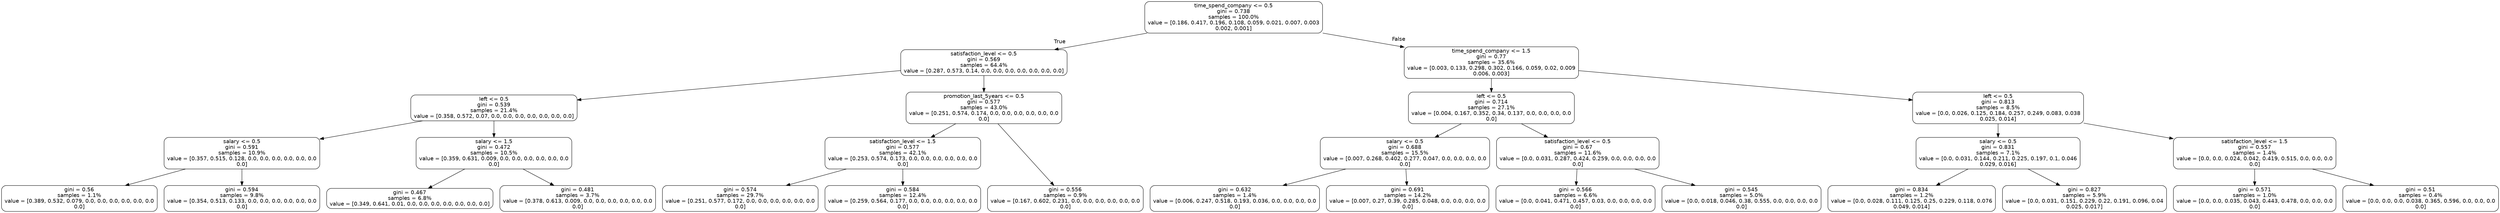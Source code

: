 digraph Tree {
node [shape=box, style="rounded", color="black", fontname=helvetica] ;
graph [ranksep=equally, splines=polyline] ;
edge [fontname=helvetica] ;
0 [label="time_spend_company <= 0.5\ngini = 0.738\nsamples = 100.0%\nvalue = [0.186, 0.417, 0.196, 0.108, 0.059, 0.021, 0.007, 0.003\n0.002, 0.001]"] ;
1 [label="satisfaction_level <= 0.5\ngini = 0.569\nsamples = 64.4%\nvalue = [0.287, 0.573, 0.14, 0.0, 0.0, 0.0, 0.0, 0.0, 0.0, 0.0]"] ;
0 -> 1 [labeldistance=2.5, labelangle=45, headlabel="True"] ;
2 [label="left <= 0.5\ngini = 0.539\nsamples = 21.4%\nvalue = [0.358, 0.572, 0.07, 0.0, 0.0, 0.0, 0.0, 0.0, 0.0, 0.0]"] ;
1 -> 2 ;
3 [label="salary <= 0.5\ngini = 0.591\nsamples = 10.9%\nvalue = [0.357, 0.515, 0.128, 0.0, 0.0, 0.0, 0.0, 0.0, 0.0\n0.0]"] ;
2 -> 3 ;
4 [label="gini = 0.56\nsamples = 1.1%\nvalue = [0.389, 0.532, 0.079, 0.0, 0.0, 0.0, 0.0, 0.0, 0.0\n0.0]"] ;
3 -> 4 ;
5 [label="gini = 0.594\nsamples = 9.8%\nvalue = [0.354, 0.513, 0.133, 0.0, 0.0, 0.0, 0.0, 0.0, 0.0\n0.0]"] ;
3 -> 5 ;
6 [label="salary <= 1.5\ngini = 0.472\nsamples = 10.5%\nvalue = [0.359, 0.631, 0.009, 0.0, 0.0, 0.0, 0.0, 0.0, 0.0\n0.0]"] ;
2 -> 6 ;
7 [label="gini = 0.467\nsamples = 6.8%\nvalue = [0.349, 0.641, 0.01, 0.0, 0.0, 0.0, 0.0, 0.0, 0.0, 0.0]"] ;
6 -> 7 ;
8 [label="gini = 0.481\nsamples = 3.7%\nvalue = [0.378, 0.613, 0.009, 0.0, 0.0, 0.0, 0.0, 0.0, 0.0\n0.0]"] ;
6 -> 8 ;
9 [label="promotion_last_5years <= 0.5\ngini = 0.577\nsamples = 43.0%\nvalue = [0.251, 0.574, 0.174, 0.0, 0.0, 0.0, 0.0, 0.0, 0.0\n0.0]"] ;
1 -> 9 ;
10 [label="satisfaction_level <= 1.5\ngini = 0.577\nsamples = 42.1%\nvalue = [0.253, 0.574, 0.173, 0.0, 0.0, 0.0, 0.0, 0.0, 0.0\n0.0]"] ;
9 -> 10 ;
11 [label="gini = 0.574\nsamples = 29.7%\nvalue = [0.251, 0.577, 0.172, 0.0, 0.0, 0.0, 0.0, 0.0, 0.0\n0.0]"] ;
10 -> 11 ;
12 [label="gini = 0.584\nsamples = 12.4%\nvalue = [0.259, 0.564, 0.177, 0.0, 0.0, 0.0, 0.0, 0.0, 0.0\n0.0]"] ;
10 -> 12 ;
13 [label="gini = 0.556\nsamples = 0.9%\nvalue = [0.167, 0.602, 0.231, 0.0, 0.0, 0.0, 0.0, 0.0, 0.0\n0.0]"] ;
9 -> 13 ;
14 [label="time_spend_company <= 1.5\ngini = 0.77\nsamples = 35.6%\nvalue = [0.003, 0.133, 0.298, 0.302, 0.166, 0.059, 0.02, 0.009\n0.006, 0.003]"] ;
0 -> 14 [labeldistance=2.5, labelangle=-45, headlabel="False"] ;
15 [label="left <= 0.5\ngini = 0.714\nsamples = 27.1%\nvalue = [0.004, 0.167, 0.352, 0.34, 0.137, 0.0, 0.0, 0.0, 0.0\n0.0]"] ;
14 -> 15 ;
16 [label="salary <= 0.5\ngini = 0.688\nsamples = 15.5%\nvalue = [0.007, 0.268, 0.402, 0.277, 0.047, 0.0, 0.0, 0.0, 0.0\n0.0]"] ;
15 -> 16 ;
17 [label="gini = 0.632\nsamples = 1.4%\nvalue = [0.006, 0.247, 0.518, 0.193, 0.036, 0.0, 0.0, 0.0, 0.0\n0.0]"] ;
16 -> 17 ;
18 [label="gini = 0.691\nsamples = 14.2%\nvalue = [0.007, 0.27, 0.39, 0.285, 0.048, 0.0, 0.0, 0.0, 0.0\n0.0]"] ;
16 -> 18 ;
19 [label="satisfaction_level <= 0.5\ngini = 0.67\nsamples = 11.6%\nvalue = [0.0, 0.031, 0.287, 0.424, 0.259, 0.0, 0.0, 0.0, 0.0\n0.0]"] ;
15 -> 19 ;
20 [label="gini = 0.566\nsamples = 6.6%\nvalue = [0.0, 0.041, 0.471, 0.457, 0.03, 0.0, 0.0, 0.0, 0.0\n0.0]"] ;
19 -> 20 ;
21 [label="gini = 0.545\nsamples = 5.0%\nvalue = [0.0, 0.018, 0.046, 0.38, 0.555, 0.0, 0.0, 0.0, 0.0\n0.0]"] ;
19 -> 21 ;
22 [label="left <= 0.5\ngini = 0.813\nsamples = 8.5%\nvalue = [0.0, 0.026, 0.125, 0.184, 0.257, 0.249, 0.083, 0.038\n0.025, 0.014]"] ;
14 -> 22 ;
23 [label="salary <= 0.5\ngini = 0.831\nsamples = 7.1%\nvalue = [0.0, 0.031, 0.144, 0.211, 0.225, 0.197, 0.1, 0.046\n0.029, 0.016]"] ;
22 -> 23 ;
24 [label="gini = 0.834\nsamples = 1.2%\nvalue = [0.0, 0.028, 0.111, 0.125, 0.25, 0.229, 0.118, 0.076\n0.049, 0.014]"] ;
23 -> 24 ;
25 [label="gini = 0.827\nsamples = 5.9%\nvalue = [0.0, 0.031, 0.151, 0.229, 0.22, 0.191, 0.096, 0.04\n0.025, 0.017]"] ;
23 -> 25 ;
26 [label="satisfaction_level <= 1.5\ngini = 0.557\nsamples = 1.4%\nvalue = [0.0, 0.0, 0.024, 0.042, 0.419, 0.515, 0.0, 0.0, 0.0\n0.0]"] ;
22 -> 26 ;
27 [label="gini = 0.571\nsamples = 1.0%\nvalue = [0.0, 0.0, 0.035, 0.043, 0.443, 0.478, 0.0, 0.0, 0.0\n0.0]"] ;
26 -> 27 ;
28 [label="gini = 0.51\nsamples = 0.4%\nvalue = [0.0, 0.0, 0.0, 0.038, 0.365, 0.596, 0.0, 0.0, 0.0\n0.0]"] ;
26 -> 28 ;
{rank=same ; 0} ;
{rank=same ; 1; 14} ;
{rank=same ; 2; 9; 15; 22} ;
{rank=same ; 3; 6; 10; 16; 19; 23; 26} ;
{rank=same ; 4; 5; 7; 8; 11; 12; 13; 17; 18; 20; 21; 24; 25; 27; 28} ;
}